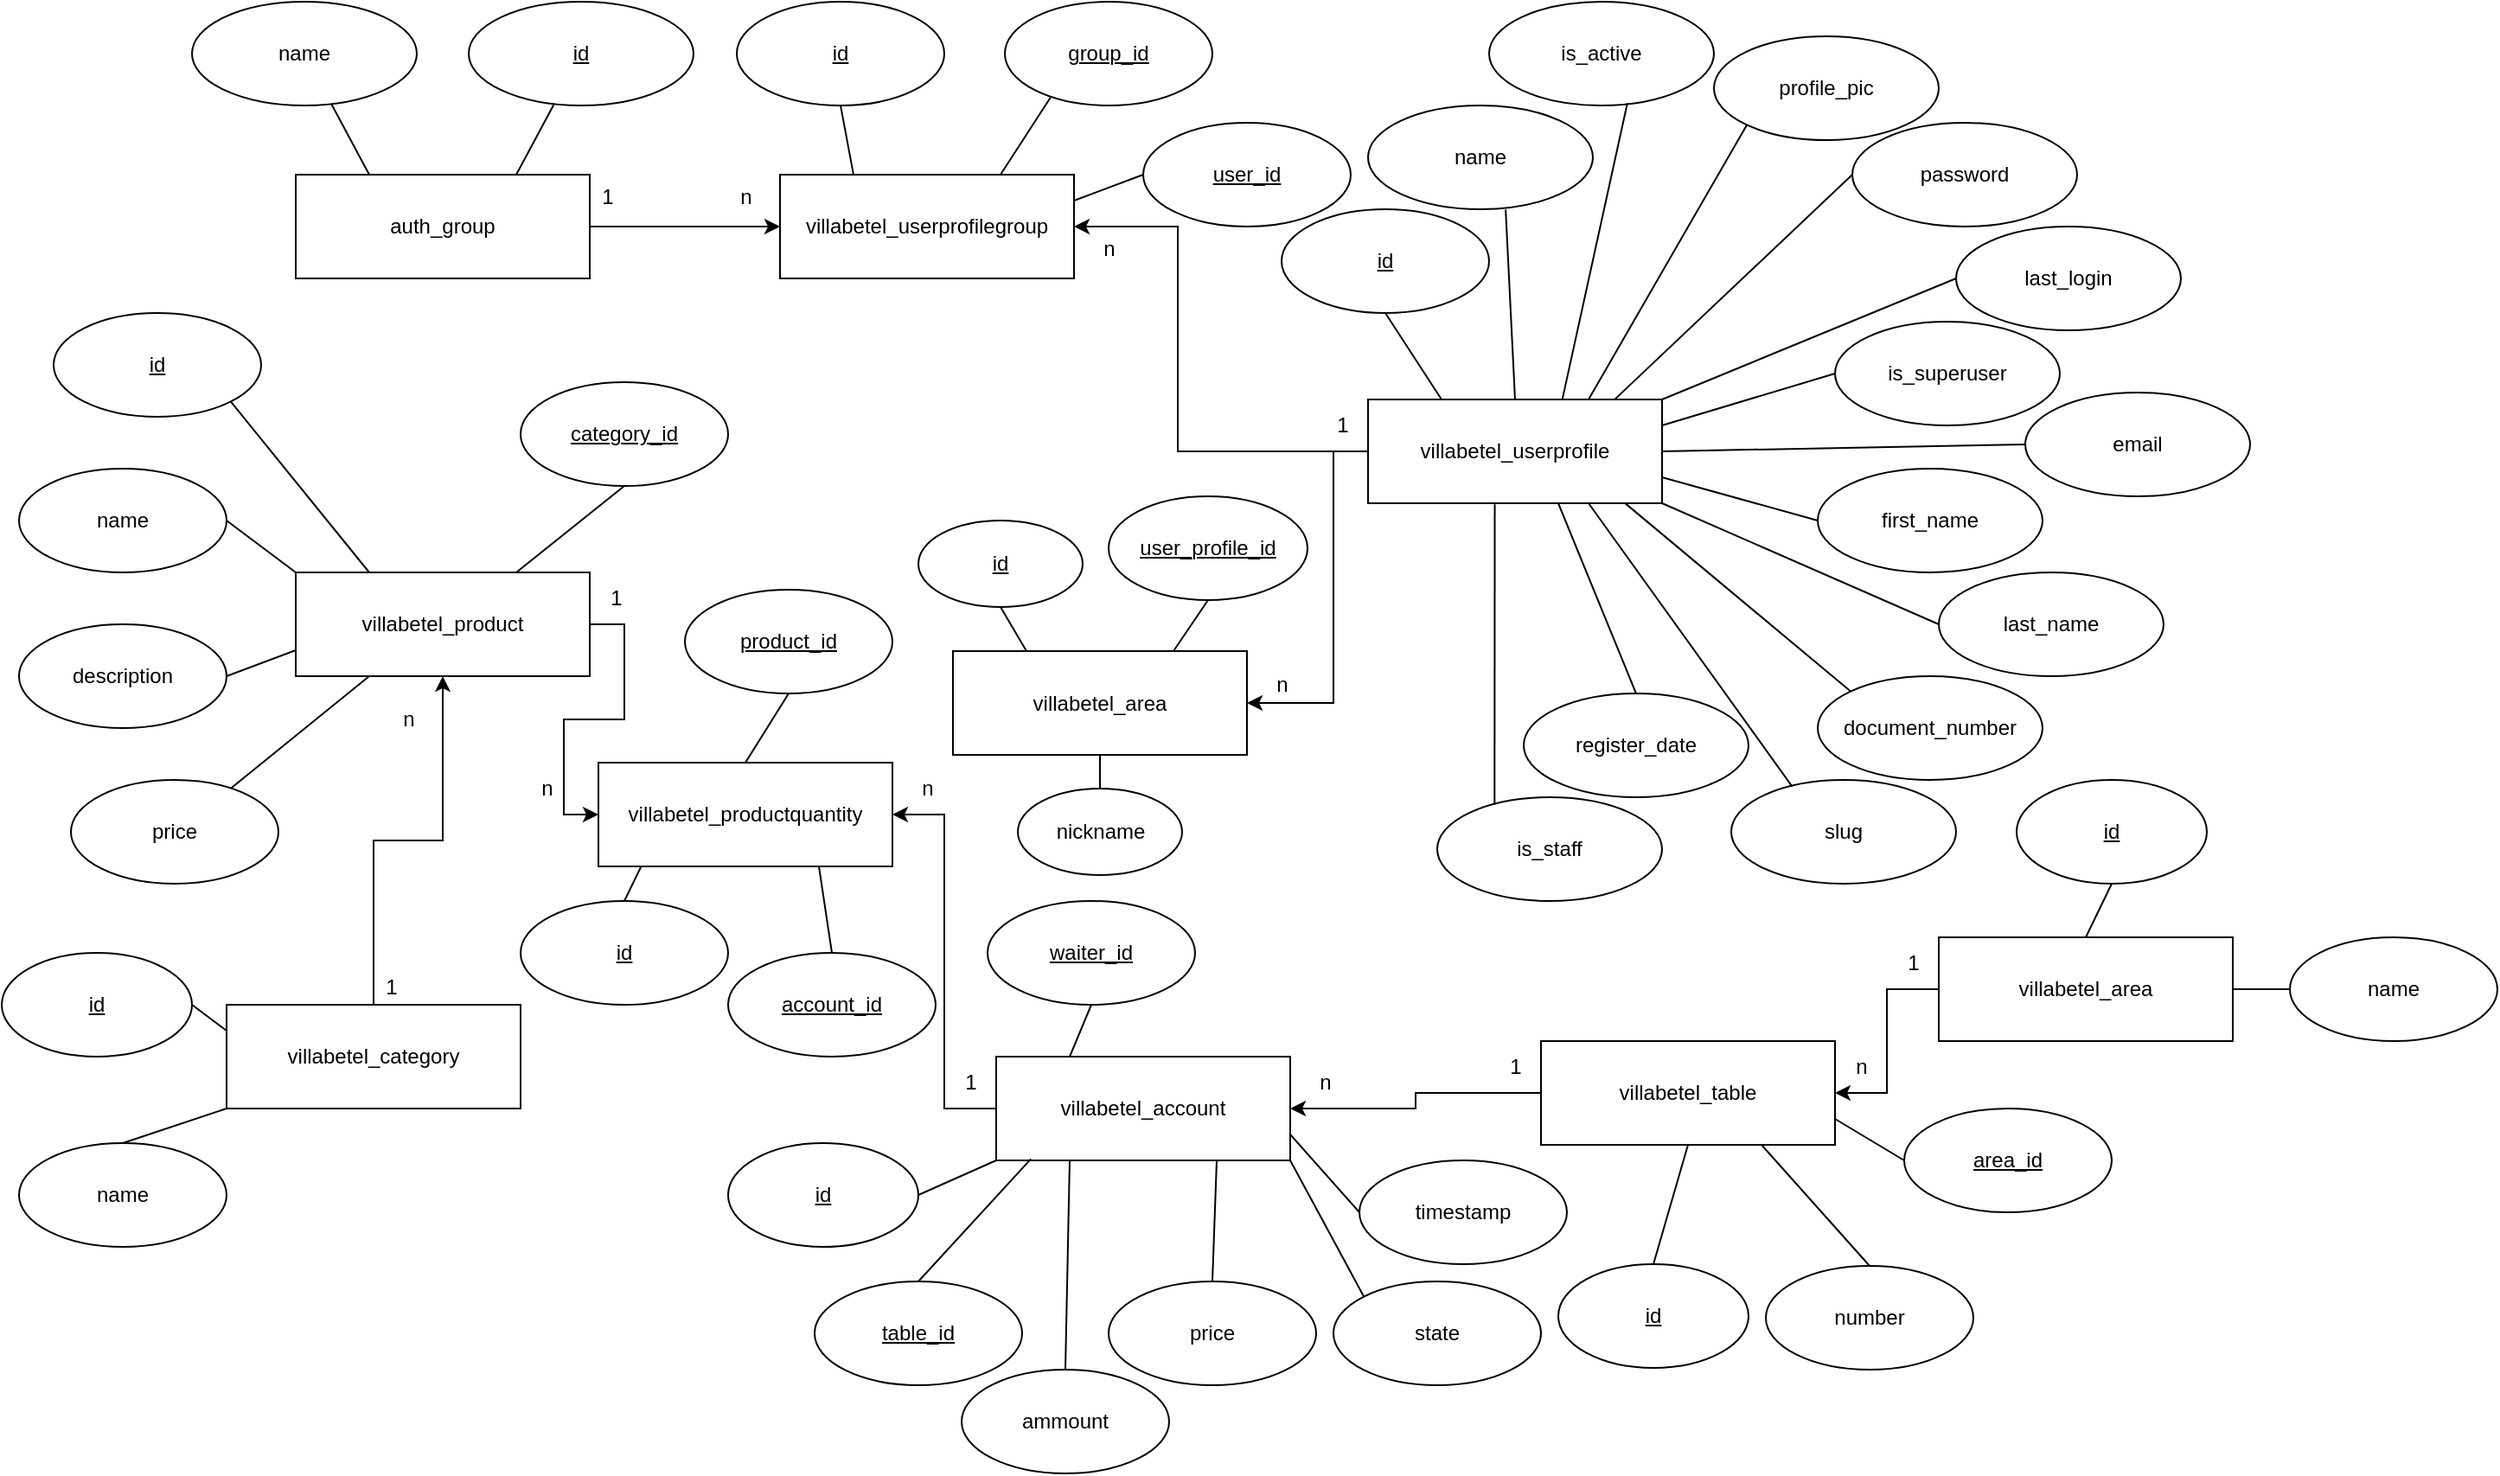 <mxfile version="21.6.8" type="device">
  <diagram id="R2lEEEUBdFMjLlhIrx00" name="Page-1">
    <mxGraphModel dx="1290" dy="669" grid="1" gridSize="10" guides="1" tooltips="1" connect="1" arrows="1" fold="1" page="1" pageScale="1" pageWidth="850" pageHeight="1100" math="0" shadow="0" extFonts="Permanent Marker^https://fonts.googleapis.com/css?family=Permanent+Marker">
      <root>
        <mxCell id="0" />
        <mxCell id="1" parent="0" />
        <mxCell id="-VH7NEpkSDz--kf-uD0C-1" value="name" style="ellipse;whiteSpace=wrap;html=1;" parent="1" vertex="1">
          <mxGeometry x="110" y="30" width="130" height="60" as="geometry" />
        </mxCell>
        <mxCell id="RcjGKaYH8sQql2n4OETO-35" style="edgeStyle=orthogonalEdgeStyle;rounded=0;orthogonalLoop=1;jettySize=auto;html=1;entryX=0;entryY=0.5;entryDx=0;entryDy=0;" edge="1" parent="1" source="-VH7NEpkSDz--kf-uD0C-2" target="-VH7NEpkSDz--kf-uD0C-22">
          <mxGeometry relative="1" as="geometry" />
        </mxCell>
        <mxCell id="-VH7NEpkSDz--kf-uD0C-2" value="auth_group" style="rounded=0;whiteSpace=wrap;html=1;" parent="1" vertex="1">
          <mxGeometry x="170" y="130" width="170" height="60" as="geometry" />
        </mxCell>
        <mxCell id="-VH7NEpkSDz--kf-uD0C-3" value="" style="endArrow=none;html=1;rounded=0;exitX=0.25;exitY=0;exitDx=0;exitDy=0;" parent="1" source="-VH7NEpkSDz--kf-uD0C-2" target="-VH7NEpkSDz--kf-uD0C-1" edge="1">
          <mxGeometry width="50" height="50" relative="1" as="geometry">
            <mxPoint x="470" y="360" as="sourcePoint" />
            <mxPoint x="520" y="310" as="targetPoint" />
          </mxGeometry>
        </mxCell>
        <mxCell id="-VH7NEpkSDz--kf-uD0C-4" value="&lt;u&gt;id&lt;/u&gt;" style="ellipse;whiteSpace=wrap;html=1;" parent="1" vertex="1">
          <mxGeometry x="270" y="30" width="130" height="60" as="geometry" />
        </mxCell>
        <mxCell id="-VH7NEpkSDz--kf-uD0C-5" value="" style="endArrow=none;html=1;rounded=0;exitX=0.75;exitY=0;exitDx=0;exitDy=0;" parent="1" source="-VH7NEpkSDz--kf-uD0C-2" target="-VH7NEpkSDz--kf-uD0C-4" edge="1">
          <mxGeometry width="50" height="50" relative="1" as="geometry">
            <mxPoint x="470" y="260" as="sourcePoint" />
            <mxPoint x="520" y="210" as="targetPoint" />
          </mxGeometry>
        </mxCell>
        <mxCell id="RcjGKaYH8sQql2n4OETO-10" style="edgeStyle=orthogonalEdgeStyle;rounded=0;orthogonalLoop=1;jettySize=auto;html=1;entryX=0;entryY=0.5;entryDx=0;entryDy=0;" edge="1" parent="1" source="-VH7NEpkSDz--kf-uD0C-7" target="-VH7NEpkSDz--kf-uD0C-27">
          <mxGeometry relative="1" as="geometry" />
        </mxCell>
        <mxCell id="-VH7NEpkSDz--kf-uD0C-7" value="villabetel_product" style="rounded=0;whiteSpace=wrap;html=1;" parent="1" vertex="1">
          <mxGeometry x="170" y="360" width="170" height="60" as="geometry" />
        </mxCell>
        <mxCell id="-VH7NEpkSDz--kf-uD0C-8" value="&lt;u&gt;id&lt;/u&gt;" style="ellipse;whiteSpace=wrap;html=1;" parent="1" vertex="1">
          <mxGeometry x="30" y="210" width="120" height="60" as="geometry" />
        </mxCell>
        <mxCell id="-VH7NEpkSDz--kf-uD0C-9" value="name" style="ellipse;whiteSpace=wrap;html=1;" parent="1" vertex="1">
          <mxGeometry x="10" y="300" width="120" height="60" as="geometry" />
        </mxCell>
        <mxCell id="-VH7NEpkSDz--kf-uD0C-10" value="description" style="ellipse;whiteSpace=wrap;html=1;" parent="1" vertex="1">
          <mxGeometry x="10" y="390" width="120" height="60" as="geometry" />
        </mxCell>
        <mxCell id="-VH7NEpkSDz--kf-uD0C-11" value="price" style="ellipse;whiteSpace=wrap;html=1;" parent="1" vertex="1">
          <mxGeometry x="40" y="480" width="120" height="60" as="geometry" />
        </mxCell>
        <mxCell id="-VH7NEpkSDz--kf-uD0C-12" value="&lt;u&gt;category_id&lt;/u&gt;" style="ellipse;whiteSpace=wrap;html=1;" parent="1" vertex="1">
          <mxGeometry x="300" y="250" width="120" height="60" as="geometry" />
        </mxCell>
        <mxCell id="-VH7NEpkSDz--kf-uD0C-15" value="" style="endArrow=none;html=1;rounded=0;exitX=0.25;exitY=0;exitDx=0;exitDy=0;entryX=1;entryY=1;entryDx=0;entryDy=0;" parent="1" source="-VH7NEpkSDz--kf-uD0C-7" target="-VH7NEpkSDz--kf-uD0C-8" edge="1">
          <mxGeometry width="50" height="50" relative="1" as="geometry">
            <mxPoint x="200" y="500" as="sourcePoint" />
            <mxPoint x="151" y="247" as="targetPoint" />
          </mxGeometry>
        </mxCell>
        <mxCell id="-VH7NEpkSDz--kf-uD0C-16" value="" style="endArrow=none;html=1;rounded=0;entryX=1;entryY=0.5;entryDx=0;entryDy=0;exitX=0;exitY=0;exitDx=0;exitDy=0;" parent="1" source="-VH7NEpkSDz--kf-uD0C-7" target="-VH7NEpkSDz--kf-uD0C-9" edge="1">
          <mxGeometry width="50" height="50" relative="1" as="geometry">
            <mxPoint x="400" y="360" as="sourcePoint" />
            <mxPoint x="450" y="310" as="targetPoint" />
          </mxGeometry>
        </mxCell>
        <mxCell id="-VH7NEpkSDz--kf-uD0C-17" value="" style="endArrow=none;html=1;rounded=0;entryX=1;entryY=0.5;entryDx=0;entryDy=0;exitX=0;exitY=0.75;exitDx=0;exitDy=0;" parent="1" source="-VH7NEpkSDz--kf-uD0C-7" target="-VH7NEpkSDz--kf-uD0C-10" edge="1">
          <mxGeometry width="50" height="50" relative="1" as="geometry">
            <mxPoint x="170" y="500" as="sourcePoint" />
            <mxPoint x="220" y="450" as="targetPoint" />
          </mxGeometry>
        </mxCell>
        <mxCell id="-VH7NEpkSDz--kf-uD0C-18" value="" style="endArrow=none;html=1;rounded=0;exitX=0.773;exitY=0.077;exitDx=0;exitDy=0;exitPerimeter=0;entryX=0.25;entryY=1;entryDx=0;entryDy=0;" parent="1" source="-VH7NEpkSDz--kf-uD0C-11" target="-VH7NEpkSDz--kf-uD0C-7" edge="1">
          <mxGeometry width="50" height="50" relative="1" as="geometry">
            <mxPoint x="400" y="360" as="sourcePoint" />
            <mxPoint x="450" y="310" as="targetPoint" />
          </mxGeometry>
        </mxCell>
        <mxCell id="-VH7NEpkSDz--kf-uD0C-19" value="" style="endArrow=none;html=1;rounded=0;entryX=0.5;entryY=1;entryDx=0;entryDy=0;exitX=0.75;exitY=0;exitDx=0;exitDy=0;" parent="1" source="-VH7NEpkSDz--kf-uD0C-7" target="-VH7NEpkSDz--kf-uD0C-12" edge="1">
          <mxGeometry width="50" height="50" relative="1" as="geometry">
            <mxPoint x="50" y="640" as="sourcePoint" />
            <mxPoint x="100" y="590" as="targetPoint" />
          </mxGeometry>
        </mxCell>
        <mxCell id="-VH7NEpkSDz--kf-uD0C-22" value="villabetel_userprofilegroup" style="rounded=0;whiteSpace=wrap;html=1;" parent="1" vertex="1">
          <mxGeometry x="450" y="130" width="170" height="60" as="geometry" />
        </mxCell>
        <mxCell id="-VH7NEpkSDz--kf-uD0C-23" value="&lt;u&gt;id&lt;/u&gt;" style="ellipse;whiteSpace=wrap;html=1;" parent="1" vertex="1">
          <mxGeometry x="425" y="30" width="120" height="60" as="geometry" />
        </mxCell>
        <mxCell id="-VH7NEpkSDz--kf-uD0C-24" value="&lt;u&gt;group_id&lt;/u&gt;" style="ellipse;whiteSpace=wrap;html=1;" parent="1" vertex="1">
          <mxGeometry x="580" y="30" width="120" height="60" as="geometry" />
        </mxCell>
        <mxCell id="-VH7NEpkSDz--kf-uD0C-25" value="&lt;u&gt;user_id&lt;/u&gt;" style="ellipse;whiteSpace=wrap;html=1;" parent="1" vertex="1">
          <mxGeometry x="660" y="100" width="120" height="60" as="geometry" />
        </mxCell>
        <mxCell id="-VH7NEpkSDz--kf-uD0C-26" value="" style="endArrow=none;html=1;rounded=0;entryX=0.22;entryY=0.923;entryDx=0;entryDy=0;entryPerimeter=0;exitX=0.75;exitY=0;exitDx=0;exitDy=0;" parent="1" source="-VH7NEpkSDz--kf-uD0C-22" target="-VH7NEpkSDz--kf-uD0C-24" edge="1">
          <mxGeometry width="50" height="50" relative="1" as="geometry">
            <mxPoint x="400" y="360" as="sourcePoint" />
            <mxPoint x="450" y="310" as="targetPoint" />
          </mxGeometry>
        </mxCell>
        <mxCell id="-VH7NEpkSDz--kf-uD0C-27" value="villabetel_productquantity" style="rounded=0;whiteSpace=wrap;html=1;" parent="1" vertex="1">
          <mxGeometry x="345" y="470" width="170" height="60" as="geometry" />
        </mxCell>
        <mxCell id="-VH7NEpkSDz--kf-uD0C-28" value="&lt;u&gt;product_id&lt;/u&gt;" style="ellipse;whiteSpace=wrap;html=1;" parent="1" vertex="1">
          <mxGeometry x="395" y="370" width="120" height="60" as="geometry" />
        </mxCell>
        <mxCell id="-VH7NEpkSDz--kf-uD0C-29" value="&lt;u&gt;account_id&lt;/u&gt;" style="ellipse;whiteSpace=wrap;html=1;" parent="1" vertex="1">
          <mxGeometry x="420" y="580" width="120" height="60" as="geometry" />
        </mxCell>
        <mxCell id="-VH7NEpkSDz--kf-uD0C-30" value="" style="endArrow=none;html=1;rounded=0;exitX=0.5;exitY=0;exitDx=0;exitDy=0;entryX=0.5;entryY=1;entryDx=0;entryDy=0;" parent="1" source="-VH7NEpkSDz--kf-uD0C-27" target="-VH7NEpkSDz--kf-uD0C-28" edge="1">
          <mxGeometry width="50" height="50" relative="1" as="geometry">
            <mxPoint x="400" y="360" as="sourcePoint" />
            <mxPoint x="450" y="310" as="targetPoint" />
          </mxGeometry>
        </mxCell>
        <mxCell id="-VH7NEpkSDz--kf-uD0C-31" value="" style="endArrow=none;html=1;rounded=0;exitX=0.5;exitY=0;exitDx=0;exitDy=0;entryX=0.75;entryY=1;entryDx=0;entryDy=0;" parent="1" source="-VH7NEpkSDz--kf-uD0C-29" target="-VH7NEpkSDz--kf-uD0C-27" edge="1">
          <mxGeometry width="50" height="50" relative="1" as="geometry">
            <mxPoint x="400" y="360" as="sourcePoint" />
            <mxPoint x="450" y="310" as="targetPoint" />
          </mxGeometry>
        </mxCell>
        <mxCell id="-VH7NEpkSDz--kf-uD0C-32" value="" style="endArrow=none;html=1;rounded=0;entryX=0.5;entryY=1;entryDx=0;entryDy=0;exitX=0.25;exitY=0;exitDx=0;exitDy=0;" parent="1" source="-VH7NEpkSDz--kf-uD0C-22" target="-VH7NEpkSDz--kf-uD0C-23" edge="1">
          <mxGeometry width="50" height="50" relative="1" as="geometry">
            <mxPoint x="400" y="360" as="sourcePoint" />
            <mxPoint x="450" y="310" as="targetPoint" />
          </mxGeometry>
        </mxCell>
        <mxCell id="-VH7NEpkSDz--kf-uD0C-33" value="" style="endArrow=none;html=1;rounded=0;entryX=0;entryY=0.5;entryDx=0;entryDy=0;exitX=1;exitY=0.25;exitDx=0;exitDy=0;" parent="1" source="-VH7NEpkSDz--kf-uD0C-22" target="-VH7NEpkSDz--kf-uD0C-25" edge="1">
          <mxGeometry width="50" height="50" relative="1" as="geometry">
            <mxPoint x="400" y="360" as="sourcePoint" />
            <mxPoint x="450" y="310" as="targetPoint" />
          </mxGeometry>
        </mxCell>
        <mxCell id="-VH7NEpkSDz--kf-uD0C-34" value="&lt;u&gt;id&lt;/u&gt;" style="ellipse;whiteSpace=wrap;html=1;" parent="1" vertex="1">
          <mxGeometry x="300" y="550" width="120" height="60" as="geometry" />
        </mxCell>
        <mxCell id="-VH7NEpkSDz--kf-uD0C-35" value="" style="endArrow=none;html=1;rounded=0;exitX=0.5;exitY=0;exitDx=0;exitDy=0;entryX=0.146;entryY=0.997;entryDx=0;entryDy=0;entryPerimeter=0;" parent="1" source="-VH7NEpkSDz--kf-uD0C-34" target="-VH7NEpkSDz--kf-uD0C-27" edge="1">
          <mxGeometry width="50" height="50" relative="1" as="geometry">
            <mxPoint x="400" y="460" as="sourcePoint" />
            <mxPoint x="450" y="410" as="targetPoint" />
          </mxGeometry>
        </mxCell>
        <mxCell id="RcjGKaYH8sQql2n4OETO-36" style="edgeStyle=orthogonalEdgeStyle;rounded=0;orthogonalLoop=1;jettySize=auto;html=1;entryX=1;entryY=0.5;entryDx=0;entryDy=0;" edge="1" parent="1" source="-VH7NEpkSDz--kf-uD0C-44" target="-VH7NEpkSDz--kf-uD0C-22">
          <mxGeometry relative="1" as="geometry">
            <Array as="points">
              <mxPoint x="680" y="290" />
              <mxPoint x="680" y="160" />
            </Array>
          </mxGeometry>
        </mxCell>
        <mxCell id="RcjGKaYH8sQql2n4OETO-58" style="edgeStyle=orthogonalEdgeStyle;rounded=0;orthogonalLoop=1;jettySize=auto;html=1;entryX=1;entryY=0.5;entryDx=0;entryDy=0;" edge="1" parent="1" source="-VH7NEpkSDz--kf-uD0C-44" target="RcjGKaYH8sQql2n4OETO-51">
          <mxGeometry relative="1" as="geometry">
            <Array as="points">
              <mxPoint x="770" y="290" />
              <mxPoint x="770" y="436" />
            </Array>
          </mxGeometry>
        </mxCell>
        <mxCell id="-VH7NEpkSDz--kf-uD0C-44" value="villabetel_userprofile" style="rounded=0;whiteSpace=wrap;html=1;" parent="1" vertex="1">
          <mxGeometry x="790" y="260" width="170" height="60" as="geometry" />
        </mxCell>
        <mxCell id="-VH7NEpkSDz--kf-uD0C-45" value="&lt;u&gt;id&lt;/u&gt;" style="ellipse;whiteSpace=wrap;html=1;" parent="1" vertex="1">
          <mxGeometry x="740" y="150" width="120" height="60" as="geometry" />
        </mxCell>
        <mxCell id="-VH7NEpkSDz--kf-uD0C-46" value="name" style="ellipse;whiteSpace=wrap;html=1;" parent="1" vertex="1">
          <mxGeometry x="790" y="90" width="130" height="60" as="geometry" />
        </mxCell>
        <mxCell id="-VH7NEpkSDz--kf-uD0C-49" value="password" style="ellipse;whiteSpace=wrap;html=1;" parent="1" vertex="1">
          <mxGeometry x="1070" y="100" width="130" height="60" as="geometry" />
        </mxCell>
        <mxCell id="-VH7NEpkSDz--kf-uD0C-50" value="last_login" style="ellipse;whiteSpace=wrap;html=1;" parent="1" vertex="1">
          <mxGeometry x="1130" y="160" width="130" height="60" as="geometry" />
        </mxCell>
        <mxCell id="-VH7NEpkSDz--kf-uD0C-51" value="is_superuser" style="ellipse;whiteSpace=wrap;html=1;" parent="1" vertex="1">
          <mxGeometry x="1060" y="215" width="130" height="60" as="geometry" />
        </mxCell>
        <mxCell id="-VH7NEpkSDz--kf-uD0C-52" value="email" style="ellipse;whiteSpace=wrap;html=1;" parent="1" vertex="1">
          <mxGeometry x="1170" y="256" width="130" height="60" as="geometry" />
        </mxCell>
        <mxCell id="-VH7NEpkSDz--kf-uD0C-53" value="first_name" style="ellipse;whiteSpace=wrap;html=1;" parent="1" vertex="1">
          <mxGeometry x="1050" y="300" width="130" height="60" as="geometry" />
        </mxCell>
        <mxCell id="-VH7NEpkSDz--kf-uD0C-54" value="last_name" style="ellipse;whiteSpace=wrap;html=1;" parent="1" vertex="1">
          <mxGeometry x="1120" y="360" width="130" height="60" as="geometry" />
        </mxCell>
        <mxCell id="-VH7NEpkSDz--kf-uD0C-55" value="slug" style="ellipse;whiteSpace=wrap;html=1;" parent="1" vertex="1">
          <mxGeometry x="1000" y="480" width="130" height="60" as="geometry" />
        </mxCell>
        <mxCell id="-VH7NEpkSDz--kf-uD0C-56" value="document_number" style="ellipse;whiteSpace=wrap;html=1;" parent="1" vertex="1">
          <mxGeometry x="1050" y="420" width="130" height="60" as="geometry" />
        </mxCell>
        <mxCell id="-VH7NEpkSDz--kf-uD0C-57" value="profile_pic" style="ellipse;whiteSpace=wrap;html=1;" parent="1" vertex="1">
          <mxGeometry x="990" y="50" width="130" height="60" as="geometry" />
        </mxCell>
        <mxCell id="-VH7NEpkSDz--kf-uD0C-58" value="register_date" style="ellipse;whiteSpace=wrap;html=1;" parent="1" vertex="1">
          <mxGeometry x="880" y="430" width="130" height="60" as="geometry" />
        </mxCell>
        <mxCell id="-VH7NEpkSDz--kf-uD0C-59" value="is_staff" style="ellipse;whiteSpace=wrap;html=1;" parent="1" vertex="1">
          <mxGeometry x="830" y="490" width="130" height="60" as="geometry" />
        </mxCell>
        <mxCell id="-VH7NEpkSDz--kf-uD0C-60" value="is_active" style="ellipse;whiteSpace=wrap;html=1;" parent="1" vertex="1">
          <mxGeometry x="860" y="30" width="130" height="60" as="geometry" />
        </mxCell>
        <mxCell id="-VH7NEpkSDz--kf-uD0C-61" value="" style="endArrow=none;html=1;rounded=0;exitX=0.5;exitY=1;exitDx=0;exitDy=0;entryX=0.25;entryY=0;entryDx=0;entryDy=0;" parent="1" source="-VH7NEpkSDz--kf-uD0C-45" target="-VH7NEpkSDz--kf-uD0C-44" edge="1">
          <mxGeometry width="50" height="50" relative="1" as="geometry">
            <mxPoint x="940" y="230" as="sourcePoint" />
            <mxPoint x="990" y="180" as="targetPoint" />
          </mxGeometry>
        </mxCell>
        <mxCell id="-VH7NEpkSDz--kf-uD0C-62" value="" style="endArrow=none;html=1;rounded=0;entryX=0.612;entryY=1.003;entryDx=0;entryDy=0;entryPerimeter=0;exitX=0.5;exitY=0;exitDx=0;exitDy=0;" parent="1" source="-VH7NEpkSDz--kf-uD0C-44" target="-VH7NEpkSDz--kf-uD0C-46" edge="1">
          <mxGeometry width="50" height="50" relative="1" as="geometry">
            <mxPoint x="630" y="360" as="sourcePoint" />
            <mxPoint x="680" y="310" as="targetPoint" />
          </mxGeometry>
        </mxCell>
        <mxCell id="-VH7NEpkSDz--kf-uD0C-63" value="" style="endArrow=none;html=1;rounded=0;entryX=0.615;entryY=0.977;entryDx=0;entryDy=0;entryPerimeter=0;exitX=0.661;exitY=-0.003;exitDx=0;exitDy=0;exitPerimeter=0;" parent="1" source="-VH7NEpkSDz--kf-uD0C-44" target="-VH7NEpkSDz--kf-uD0C-60" edge="1">
          <mxGeometry width="50" height="50" relative="1" as="geometry">
            <mxPoint x="630" y="360" as="sourcePoint" />
            <mxPoint x="680" y="310" as="targetPoint" />
          </mxGeometry>
        </mxCell>
        <mxCell id="-VH7NEpkSDz--kf-uD0C-64" value="" style="endArrow=none;html=1;rounded=0;entryX=0;entryY=1;entryDx=0;entryDy=0;exitX=0.75;exitY=0;exitDx=0;exitDy=0;" parent="1" source="-VH7NEpkSDz--kf-uD0C-44" target="-VH7NEpkSDz--kf-uD0C-57" edge="1">
          <mxGeometry width="50" height="50" relative="1" as="geometry">
            <mxPoint x="630" y="360" as="sourcePoint" />
            <mxPoint x="680" y="310" as="targetPoint" />
          </mxGeometry>
        </mxCell>
        <mxCell id="-VH7NEpkSDz--kf-uD0C-65" value="" style="endArrow=none;html=1;rounded=0;entryX=0;entryY=0.5;entryDx=0;entryDy=0;exitX=0.84;exitY=-0.003;exitDx=0;exitDy=0;exitPerimeter=0;" parent="1" source="-VH7NEpkSDz--kf-uD0C-44" target="-VH7NEpkSDz--kf-uD0C-49" edge="1">
          <mxGeometry width="50" height="50" relative="1" as="geometry">
            <mxPoint x="1030" y="200" as="sourcePoint" />
            <mxPoint x="1080" y="150" as="targetPoint" />
          </mxGeometry>
        </mxCell>
        <mxCell id="-VH7NEpkSDz--kf-uD0C-66" value="" style="endArrow=none;html=1;rounded=0;entryX=0;entryY=0.5;entryDx=0;entryDy=0;exitX=1;exitY=0;exitDx=0;exitDy=0;" parent="1" source="-VH7NEpkSDz--kf-uD0C-44" target="-VH7NEpkSDz--kf-uD0C-50" edge="1">
          <mxGeometry width="50" height="50" relative="1" as="geometry">
            <mxPoint x="1050" y="220" as="sourcePoint" />
            <mxPoint x="1100" y="170" as="targetPoint" />
          </mxGeometry>
        </mxCell>
        <mxCell id="-VH7NEpkSDz--kf-uD0C-67" value="" style="endArrow=none;html=1;rounded=0;entryX=0;entryY=0.5;entryDx=0;entryDy=0;exitX=1;exitY=0.25;exitDx=0;exitDy=0;" parent="1" source="-VH7NEpkSDz--kf-uD0C-44" target="-VH7NEpkSDz--kf-uD0C-51" edge="1">
          <mxGeometry width="50" height="50" relative="1" as="geometry">
            <mxPoint x="890" y="390" as="sourcePoint" />
            <mxPoint x="940" y="340" as="targetPoint" />
          </mxGeometry>
        </mxCell>
        <mxCell id="-VH7NEpkSDz--kf-uD0C-68" value="" style="endArrow=none;html=1;rounded=0;entryX=0;entryY=0.5;entryDx=0;entryDy=0;exitX=1;exitY=0.5;exitDx=0;exitDy=0;" parent="1" source="-VH7NEpkSDz--kf-uD0C-44" target="-VH7NEpkSDz--kf-uD0C-52" edge="1">
          <mxGeometry width="50" height="50" relative="1" as="geometry">
            <mxPoint x="930" y="390" as="sourcePoint" />
            <mxPoint x="980" y="340" as="targetPoint" />
          </mxGeometry>
        </mxCell>
        <mxCell id="-VH7NEpkSDz--kf-uD0C-69" value="" style="endArrow=none;html=1;rounded=0;entryX=0;entryY=0.5;entryDx=0;entryDy=0;exitX=1;exitY=0.75;exitDx=0;exitDy=0;" parent="1" source="-VH7NEpkSDz--kf-uD0C-44" target="-VH7NEpkSDz--kf-uD0C-53" edge="1">
          <mxGeometry width="50" height="50" relative="1" as="geometry">
            <mxPoint x="890" y="400" as="sourcePoint" />
            <mxPoint x="940" y="350" as="targetPoint" />
          </mxGeometry>
        </mxCell>
        <mxCell id="-VH7NEpkSDz--kf-uD0C-70" value="" style="endArrow=none;html=1;rounded=0;entryX=0;entryY=0.5;entryDx=0;entryDy=0;exitX=1;exitY=1;exitDx=0;exitDy=0;" parent="1" source="-VH7NEpkSDz--kf-uD0C-44" target="-VH7NEpkSDz--kf-uD0C-54" edge="1">
          <mxGeometry width="50" height="50" relative="1" as="geometry">
            <mxPoint x="910" y="400" as="sourcePoint" />
            <mxPoint x="960" y="350" as="targetPoint" />
          </mxGeometry>
        </mxCell>
        <mxCell id="-VH7NEpkSDz--kf-uD0C-71" value="" style="endArrow=none;html=1;rounded=0;entryX=0;entryY=0;entryDx=0;entryDy=0;exitX=0.873;exitY=0.997;exitDx=0;exitDy=0;exitPerimeter=0;" parent="1" source="-VH7NEpkSDz--kf-uD0C-44" target="-VH7NEpkSDz--kf-uD0C-56" edge="1">
          <mxGeometry width="50" height="50" relative="1" as="geometry">
            <mxPoint x="840" y="400" as="sourcePoint" />
            <mxPoint x="890" y="350" as="targetPoint" />
          </mxGeometry>
        </mxCell>
        <mxCell id="-VH7NEpkSDz--kf-uD0C-72" value="" style="endArrow=none;html=1;rounded=0;entryX=0.271;entryY=0.063;entryDx=0;entryDy=0;entryPerimeter=0;exitX=0.75;exitY=1;exitDx=0;exitDy=0;" parent="1" source="-VH7NEpkSDz--kf-uD0C-44" target="-VH7NEpkSDz--kf-uD0C-55" edge="1">
          <mxGeometry width="50" height="50" relative="1" as="geometry">
            <mxPoint x="830" y="400" as="sourcePoint" />
            <mxPoint x="880" y="350" as="targetPoint" />
          </mxGeometry>
        </mxCell>
        <mxCell id="-VH7NEpkSDz--kf-uD0C-73" value="" style="endArrow=none;html=1;rounded=0;entryX=0.5;entryY=0;entryDx=0;entryDy=0;" parent="1" target="-VH7NEpkSDz--kf-uD0C-58" edge="1">
          <mxGeometry width="50" height="50" relative="1" as="geometry">
            <mxPoint x="900" y="320" as="sourcePoint" />
            <mxPoint x="830" y="380" as="targetPoint" />
          </mxGeometry>
        </mxCell>
        <mxCell id="-VH7NEpkSDz--kf-uD0C-74" value="" style="endArrow=none;html=1;rounded=0;entryX=0.255;entryY=0.07;entryDx=0;entryDy=0;entryPerimeter=0;exitX=0.431;exitY=1.01;exitDx=0;exitDy=0;exitPerimeter=0;" parent="1" source="-VH7NEpkSDz--kf-uD0C-44" target="-VH7NEpkSDz--kf-uD0C-59" edge="1">
          <mxGeometry width="50" height="50" relative="1" as="geometry">
            <mxPoint x="730" y="440" as="sourcePoint" />
            <mxPoint x="780" y="390" as="targetPoint" />
          </mxGeometry>
        </mxCell>
        <mxCell id="-VH7NEpkSDz--kf-uD0C-80" value="1" style="text;html=1;align=center;verticalAlign=middle;resizable=0;points=[];autosize=1;strokeColor=none;fillColor=none;" parent="1" vertex="1">
          <mxGeometry x="340" y="360" width="30" height="30" as="geometry" />
        </mxCell>
        <mxCell id="-VH7NEpkSDz--kf-uD0C-81" value="n" style="text;html=1;align=center;verticalAlign=middle;resizable=0;points=[];autosize=1;strokeColor=none;fillColor=none;" parent="1" vertex="1">
          <mxGeometry x="300" y="470" width="30" height="30" as="geometry" />
        </mxCell>
        <mxCell id="-VH7NEpkSDz--kf-uD0C-82" value="1" style="text;html=1;align=center;verticalAlign=middle;resizable=0;points=[];autosize=1;strokeColor=none;fillColor=none;" parent="1" vertex="1">
          <mxGeometry x="335" y="128" width="30" height="30" as="geometry" />
        </mxCell>
        <mxCell id="-VH7NEpkSDz--kf-uD0C-84" value="n" style="text;html=1;align=center;verticalAlign=middle;resizable=0;points=[];autosize=1;strokeColor=none;fillColor=none;" parent="1" vertex="1">
          <mxGeometry x="415" y="128" width="30" height="30" as="geometry" />
        </mxCell>
        <mxCell id="-VH7NEpkSDz--kf-uD0C-85" value="1" style="text;html=1;align=center;verticalAlign=middle;resizable=0;points=[];autosize=1;strokeColor=none;fillColor=none;" parent="1" vertex="1">
          <mxGeometry x="760" y="260" width="30" height="30" as="geometry" />
        </mxCell>
        <mxCell id="-VH7NEpkSDz--kf-uD0C-86" value="n" style="text;html=1;align=center;verticalAlign=middle;resizable=0;points=[];autosize=1;strokeColor=none;fillColor=none;" parent="1" vertex="1">
          <mxGeometry x="625" y="158" width="30" height="30" as="geometry" />
        </mxCell>
        <mxCell id="RcjGKaYH8sQql2n4OETO-9" style="edgeStyle=orthogonalEdgeStyle;rounded=0;orthogonalLoop=1;jettySize=auto;html=1;entryX=0.5;entryY=1;entryDx=0;entryDy=0;" edge="1" parent="1" source="RcjGKaYH8sQql2n4OETO-2" target="-VH7NEpkSDz--kf-uD0C-7">
          <mxGeometry relative="1" as="geometry" />
        </mxCell>
        <mxCell id="RcjGKaYH8sQql2n4OETO-2" value="villabetel_category" style="rounded=0;whiteSpace=wrap;html=1;" vertex="1" parent="1">
          <mxGeometry x="130" y="610" width="170" height="60" as="geometry" />
        </mxCell>
        <mxCell id="RcjGKaYH8sQql2n4OETO-5" value="name" style="ellipse;whiteSpace=wrap;html=1;" vertex="1" parent="1">
          <mxGeometry x="10" y="690" width="120" height="60" as="geometry" />
        </mxCell>
        <mxCell id="RcjGKaYH8sQql2n4OETO-6" value="" style="endArrow=none;html=1;rounded=0;exitX=0.5;exitY=0;exitDx=0;exitDy=0;entryX=0;entryY=1;entryDx=0;entryDy=0;" edge="1" parent="1" source="RcjGKaYH8sQql2n4OETO-5" target="RcjGKaYH8sQql2n4OETO-2">
          <mxGeometry width="50" height="50" relative="1" as="geometry">
            <mxPoint x="143" y="495" as="sourcePoint" />
            <mxPoint x="223" y="430" as="targetPoint" />
          </mxGeometry>
        </mxCell>
        <mxCell id="RcjGKaYH8sQql2n4OETO-11" value="n" style="text;html=1;align=center;verticalAlign=middle;resizable=0;points=[];autosize=1;strokeColor=none;fillColor=none;" vertex="1" parent="1">
          <mxGeometry x="220" y="430" width="30" height="30" as="geometry" />
        </mxCell>
        <mxCell id="RcjGKaYH8sQql2n4OETO-12" value="1" style="text;html=1;align=center;verticalAlign=middle;resizable=0;points=[];autosize=1;strokeColor=none;fillColor=none;" vertex="1" parent="1">
          <mxGeometry x="210" y="585" width="30" height="30" as="geometry" />
        </mxCell>
        <mxCell id="RcjGKaYH8sQql2n4OETO-13" value="&lt;u&gt;id&lt;/u&gt;" style="ellipse;whiteSpace=wrap;html=1;" vertex="1" parent="1">
          <mxGeometry y="580" width="110" height="60" as="geometry" />
        </mxCell>
        <mxCell id="RcjGKaYH8sQql2n4OETO-14" value="" style="endArrow=none;html=1;rounded=0;entryX=0;entryY=0.25;entryDx=0;entryDy=0;exitX=1;exitY=0.5;exitDx=0;exitDy=0;" edge="1" parent="1" source="RcjGKaYH8sQql2n4OETO-13" target="RcjGKaYH8sQql2n4OETO-2">
          <mxGeometry relative="1" as="geometry">
            <mxPoint x="170" y="700" as="sourcePoint" />
            <mxPoint x="330" y="700" as="targetPoint" />
          </mxGeometry>
        </mxCell>
        <mxCell id="RcjGKaYH8sQql2n4OETO-23" style="edgeStyle=orthogonalEdgeStyle;rounded=0;orthogonalLoop=1;jettySize=auto;html=1;entryX=1;entryY=0.5;entryDx=0;entryDy=0;" edge="1" parent="1" source="RcjGKaYH8sQql2n4OETO-15" target="-VH7NEpkSDz--kf-uD0C-27">
          <mxGeometry relative="1" as="geometry" />
        </mxCell>
        <mxCell id="RcjGKaYH8sQql2n4OETO-15" value="villabetel_account" style="rounded=0;whiteSpace=wrap;html=1;" vertex="1" parent="1">
          <mxGeometry x="575" y="640" width="170" height="60" as="geometry" />
        </mxCell>
        <mxCell id="RcjGKaYH8sQql2n4OETO-16" value="&lt;u&gt;waiter_id&lt;/u&gt;" style="ellipse;whiteSpace=wrap;html=1;" vertex="1" parent="1">
          <mxGeometry x="570" y="550" width="120" height="60" as="geometry" />
        </mxCell>
        <mxCell id="RcjGKaYH8sQql2n4OETO-17" value="&lt;u&gt;table_id&lt;/u&gt;" style="ellipse;whiteSpace=wrap;html=1;" vertex="1" parent="1">
          <mxGeometry x="470" y="770" width="120" height="60" as="geometry" />
        </mxCell>
        <mxCell id="RcjGKaYH8sQql2n4OETO-18" value="" style="endArrow=none;html=1;rounded=0;exitX=0.25;exitY=0;exitDx=0;exitDy=0;entryX=0.5;entryY=1;entryDx=0;entryDy=0;" edge="1" parent="1" source="RcjGKaYH8sQql2n4OETO-15" target="RcjGKaYH8sQql2n4OETO-16">
          <mxGeometry width="50" height="50" relative="1" as="geometry">
            <mxPoint x="630" y="530" as="sourcePoint" />
            <mxPoint x="680" y="480" as="targetPoint" />
          </mxGeometry>
        </mxCell>
        <mxCell id="RcjGKaYH8sQql2n4OETO-19" value="" style="endArrow=none;html=1;rounded=0;exitX=0.5;exitY=0;exitDx=0;exitDy=0;entryX=0.118;entryY=0.987;entryDx=0;entryDy=0;entryPerimeter=0;" edge="1" parent="1" source="RcjGKaYH8sQql2n4OETO-17" target="RcjGKaYH8sQql2n4OETO-15">
          <mxGeometry width="50" height="50" relative="1" as="geometry">
            <mxPoint x="630" y="530" as="sourcePoint" />
            <mxPoint x="680" y="480" as="targetPoint" />
          </mxGeometry>
        </mxCell>
        <mxCell id="RcjGKaYH8sQql2n4OETO-20" value="" style="endArrow=none;html=1;rounded=0;exitX=1;exitY=0.5;exitDx=0;exitDy=0;entryX=0;entryY=1;entryDx=0;entryDy=0;" edge="1" parent="1" target="RcjGKaYH8sQql2n4OETO-15" source="RcjGKaYH8sQql2n4OETO-26">
          <mxGeometry width="50" height="50" relative="1" as="geometry">
            <mxPoint x="590" y="720" as="sourcePoint" />
            <mxPoint x="680" y="580" as="targetPoint" />
          </mxGeometry>
        </mxCell>
        <mxCell id="RcjGKaYH8sQql2n4OETO-24" value="1" style="text;html=1;align=center;verticalAlign=middle;resizable=0;points=[];autosize=1;strokeColor=none;fillColor=none;" vertex="1" parent="1">
          <mxGeometry x="545" y="640" width="30" height="30" as="geometry" />
        </mxCell>
        <mxCell id="RcjGKaYH8sQql2n4OETO-25" value="n" style="text;html=1;align=center;verticalAlign=middle;resizable=0;points=[];autosize=1;strokeColor=none;fillColor=none;" vertex="1" parent="1">
          <mxGeometry x="520" y="470" width="30" height="30" as="geometry" />
        </mxCell>
        <mxCell id="RcjGKaYH8sQql2n4OETO-26" value="&lt;u&gt;id&lt;/u&gt;" style="ellipse;whiteSpace=wrap;html=1;" vertex="1" parent="1">
          <mxGeometry x="420" y="690" width="110" height="60" as="geometry" />
        </mxCell>
        <mxCell id="RcjGKaYH8sQql2n4OETO-27" value="ammount" style="ellipse;whiteSpace=wrap;html=1;" vertex="1" parent="1">
          <mxGeometry x="555" y="821" width="120" height="60" as="geometry" />
        </mxCell>
        <mxCell id="RcjGKaYH8sQql2n4OETO-28" value="state" style="ellipse;whiteSpace=wrap;html=1;" vertex="1" parent="1">
          <mxGeometry x="770" y="770" width="120" height="60" as="geometry" />
        </mxCell>
        <mxCell id="RcjGKaYH8sQql2n4OETO-29" value="timestamp" style="ellipse;whiteSpace=wrap;html=1;" vertex="1" parent="1">
          <mxGeometry x="785" y="700" width="120" height="60" as="geometry" />
        </mxCell>
        <mxCell id="RcjGKaYH8sQql2n4OETO-30" value="price" style="ellipse;whiteSpace=wrap;html=1;" vertex="1" parent="1">
          <mxGeometry x="640" y="770" width="120" height="60" as="geometry" />
        </mxCell>
        <mxCell id="RcjGKaYH8sQql2n4OETO-31" value="" style="endArrow=none;html=1;rounded=0;exitX=1;exitY=0.75;exitDx=0;exitDy=0;entryX=0;entryY=0.5;entryDx=0;entryDy=0;" edge="1" parent="1" source="RcjGKaYH8sQql2n4OETO-15" target="RcjGKaYH8sQql2n4OETO-29">
          <mxGeometry width="50" height="50" relative="1" as="geometry">
            <mxPoint x="540" y="780" as="sourcePoint" />
            <mxPoint x="605" y="709" as="targetPoint" />
          </mxGeometry>
        </mxCell>
        <mxCell id="RcjGKaYH8sQql2n4OETO-32" value="" style="endArrow=none;html=1;rounded=0;exitX=1;exitY=1;exitDx=0;exitDy=0;entryX=0;entryY=0;entryDx=0;entryDy=0;" edge="1" parent="1" source="RcjGKaYH8sQql2n4OETO-15" target="RcjGKaYH8sQql2n4OETO-28">
          <mxGeometry width="50" height="50" relative="1" as="geometry">
            <mxPoint x="755" y="695" as="sourcePoint" />
            <mxPoint x="795" y="740" as="targetPoint" />
          </mxGeometry>
        </mxCell>
        <mxCell id="RcjGKaYH8sQql2n4OETO-33" value="" style="endArrow=none;html=1;rounded=0;exitX=0.75;exitY=1;exitDx=0;exitDy=0;entryX=0.5;entryY=0;entryDx=0;entryDy=0;" edge="1" parent="1" source="RcjGKaYH8sQql2n4OETO-15" target="RcjGKaYH8sQql2n4OETO-30">
          <mxGeometry width="50" height="50" relative="1" as="geometry">
            <mxPoint x="755" y="710" as="sourcePoint" />
            <mxPoint x="798" y="789" as="targetPoint" />
          </mxGeometry>
        </mxCell>
        <mxCell id="RcjGKaYH8sQql2n4OETO-34" value="" style="endArrow=none;html=1;rounded=0;exitX=0.25;exitY=1;exitDx=0;exitDy=0;entryX=0.5;entryY=0;entryDx=0;entryDy=0;" edge="1" parent="1" source="RcjGKaYH8sQql2n4OETO-15" target="RcjGKaYH8sQql2n4OETO-27">
          <mxGeometry width="50" height="50" relative="1" as="geometry">
            <mxPoint x="713" y="710" as="sourcePoint" />
            <mxPoint x="710" y="780" as="targetPoint" />
          </mxGeometry>
        </mxCell>
        <mxCell id="RcjGKaYH8sQql2n4OETO-67" style="edgeStyle=orthogonalEdgeStyle;rounded=0;orthogonalLoop=1;jettySize=auto;html=1;entryX=1;entryY=0.5;entryDx=0;entryDy=0;" edge="1" parent="1" source="RcjGKaYH8sQql2n4OETO-37" target="RcjGKaYH8sQql2n4OETO-15">
          <mxGeometry relative="1" as="geometry" />
        </mxCell>
        <mxCell id="RcjGKaYH8sQql2n4OETO-37" value="villabetel_table" style="rounded=0;whiteSpace=wrap;html=1;" vertex="1" parent="1">
          <mxGeometry x="890" y="631" width="170" height="60" as="geometry" />
        </mxCell>
        <mxCell id="RcjGKaYH8sQql2n4OETO-38" value="number" style="ellipse;whiteSpace=wrap;html=1;" vertex="1" parent="1">
          <mxGeometry x="1020" y="761" width="120" height="60" as="geometry" />
        </mxCell>
        <mxCell id="RcjGKaYH8sQql2n4OETO-39" value="&lt;u&gt;area_id&lt;/u&gt;" style="ellipse;whiteSpace=wrap;html=1;" vertex="1" parent="1">
          <mxGeometry x="1100" y="670" width="120" height="60" as="geometry" />
        </mxCell>
        <mxCell id="RcjGKaYH8sQql2n4OETO-41" value="" style="endArrow=none;html=1;rounded=0;exitX=1;exitY=0.75;exitDx=0;exitDy=0;entryX=0;entryY=0.5;entryDx=0;entryDy=0;" edge="1" parent="1" source="RcjGKaYH8sQql2n4OETO-37" target="RcjGKaYH8sQql2n4OETO-39">
          <mxGeometry width="50" height="50" relative="1" as="geometry">
            <mxPoint x="855" y="771" as="sourcePoint" />
            <mxPoint x="920" y="700" as="targetPoint" />
          </mxGeometry>
        </mxCell>
        <mxCell id="RcjGKaYH8sQql2n4OETO-42" value="" style="endArrow=none;html=1;rounded=0;exitX=0.75;exitY=1;exitDx=0;exitDy=0;entryX=0.5;entryY=0;entryDx=0;entryDy=0;" edge="1" parent="1" source="RcjGKaYH8sQql2n4OETO-37" target="RcjGKaYH8sQql2n4OETO-38">
          <mxGeometry width="50" height="50" relative="1" as="geometry">
            <mxPoint x="1070" y="686" as="sourcePoint" />
            <mxPoint x="1110" y="731" as="targetPoint" />
          </mxGeometry>
        </mxCell>
        <mxCell id="RcjGKaYH8sQql2n4OETO-43" value="" style="endArrow=none;html=1;rounded=0;exitX=0.5;exitY=1;exitDx=0;exitDy=0;entryX=0.5;entryY=0;entryDx=0;entryDy=0;" edge="1" parent="1" source="RcjGKaYH8sQql2n4OETO-37" target="RcjGKaYH8sQql2n4OETO-45">
          <mxGeometry width="50" height="50" relative="1" as="geometry">
            <mxPoint x="1070" y="701" as="sourcePoint" />
            <mxPoint x="1015" y="761" as="targetPoint" />
          </mxGeometry>
        </mxCell>
        <mxCell id="RcjGKaYH8sQql2n4OETO-45" value="&lt;u&gt;id&lt;/u&gt;" style="ellipse;whiteSpace=wrap;html=1;" vertex="1" parent="1">
          <mxGeometry x="900" y="760" width="110" height="60" as="geometry" />
        </mxCell>
        <mxCell id="RcjGKaYH8sQql2n4OETO-70" style="edgeStyle=orthogonalEdgeStyle;rounded=0;orthogonalLoop=1;jettySize=auto;html=1;entryX=1;entryY=0.5;entryDx=0;entryDy=0;" edge="1" parent="1" source="RcjGKaYH8sQql2n4OETO-46" target="RcjGKaYH8sQql2n4OETO-37">
          <mxGeometry relative="1" as="geometry" />
        </mxCell>
        <mxCell id="RcjGKaYH8sQql2n4OETO-46" value="villabetel_area" style="rounded=0;whiteSpace=wrap;html=1;" vertex="1" parent="1">
          <mxGeometry x="1120" y="571" width="170" height="60" as="geometry" />
        </mxCell>
        <mxCell id="RcjGKaYH8sQql2n4OETO-47" value="name" style="ellipse;whiteSpace=wrap;html=1;" vertex="1" parent="1">
          <mxGeometry x="1323" y="571" width="120" height="60" as="geometry" />
        </mxCell>
        <mxCell id="RcjGKaYH8sQql2n4OETO-48" value="" style="endArrow=none;html=1;rounded=0;exitX=1;exitY=0.5;exitDx=0;exitDy=0;entryX=0;entryY=0.5;entryDx=0;entryDy=0;" edge="1" parent="1" source="RcjGKaYH8sQql2n4OETO-46" target="RcjGKaYH8sQql2n4OETO-47">
          <mxGeometry width="50" height="50" relative="1" as="geometry">
            <mxPoint x="1085" y="711" as="sourcePoint" />
            <mxPoint x="1150" y="640" as="targetPoint" />
          </mxGeometry>
        </mxCell>
        <mxCell id="RcjGKaYH8sQql2n4OETO-49" value="&lt;u&gt;id&lt;/u&gt;" style="ellipse;whiteSpace=wrap;html=1;" vertex="1" parent="1">
          <mxGeometry x="1165" y="480" width="110" height="60" as="geometry" />
        </mxCell>
        <mxCell id="RcjGKaYH8sQql2n4OETO-50" value="" style="endArrow=none;html=1;rounded=0;exitX=0.5;exitY=1;exitDx=0;exitDy=0;entryX=0.5;entryY=0;entryDx=0;entryDy=0;" edge="1" parent="1" source="RcjGKaYH8sQql2n4OETO-49" target="RcjGKaYH8sQql2n4OETO-46">
          <mxGeometry width="50" height="50" relative="1" as="geometry">
            <mxPoint x="985" y="701" as="sourcePoint" />
            <mxPoint x="965" y="770" as="targetPoint" />
          </mxGeometry>
        </mxCell>
        <mxCell id="RcjGKaYH8sQql2n4OETO-51" value="villabetel_area" style="rounded=0;whiteSpace=wrap;html=1;" vertex="1" parent="1">
          <mxGeometry x="550" y="405.5" width="170" height="60" as="geometry" />
        </mxCell>
        <mxCell id="RcjGKaYH8sQql2n4OETO-52" value="nickname" style="ellipse;whiteSpace=wrap;html=1;" vertex="1" parent="1">
          <mxGeometry x="587.5" y="485" width="95" height="50" as="geometry" />
        </mxCell>
        <mxCell id="RcjGKaYH8sQql2n4OETO-53" value="" style="endArrow=none;html=1;rounded=0;exitX=0.5;exitY=1;exitDx=0;exitDy=0;entryX=0.5;entryY=0;entryDx=0;entryDy=0;" edge="1" parent="1" source="RcjGKaYH8sQql2n4OETO-51" target="RcjGKaYH8sQql2n4OETO-52">
          <mxGeometry width="50" height="50" relative="1" as="geometry">
            <mxPoint x="515" y="545.5" as="sourcePoint" />
            <mxPoint x="580" y="474.5" as="targetPoint" />
          </mxGeometry>
        </mxCell>
        <mxCell id="RcjGKaYH8sQql2n4OETO-54" value="&lt;u&gt;id&lt;/u&gt;" style="ellipse;whiteSpace=wrap;html=1;" vertex="1" parent="1">
          <mxGeometry x="530" y="330" width="95" height="50" as="geometry" />
        </mxCell>
        <mxCell id="RcjGKaYH8sQql2n4OETO-55" value="" style="endArrow=none;html=1;rounded=0;exitX=0.5;exitY=1;exitDx=0;exitDy=0;entryX=0.25;entryY=0;entryDx=0;entryDy=0;" edge="1" parent="1" source="RcjGKaYH8sQql2n4OETO-54" target="RcjGKaYH8sQql2n4OETO-51">
          <mxGeometry width="50" height="50" relative="1" as="geometry">
            <mxPoint x="415" y="535.5" as="sourcePoint" />
            <mxPoint x="395" y="604.5" as="targetPoint" />
          </mxGeometry>
        </mxCell>
        <mxCell id="RcjGKaYH8sQql2n4OETO-56" value="&lt;u&gt;user_profile_id&lt;/u&gt;" style="ellipse;whiteSpace=wrap;html=1;" vertex="1" parent="1">
          <mxGeometry x="640" y="316" width="115" height="60" as="geometry" />
        </mxCell>
        <mxCell id="RcjGKaYH8sQql2n4OETO-57" value="" style="endArrow=none;html=1;rounded=0;exitX=0.5;exitY=1;exitDx=0;exitDy=0;entryX=0.75;entryY=0;entryDx=0;entryDy=0;" edge="1" parent="1" source="RcjGKaYH8sQql2n4OETO-56" target="RcjGKaYH8sQql2n4OETO-51">
          <mxGeometry width="50" height="50" relative="1" as="geometry">
            <mxPoint x="588" y="390" as="sourcePoint" />
            <mxPoint x="603" y="416" as="targetPoint" />
          </mxGeometry>
        </mxCell>
        <mxCell id="RcjGKaYH8sQql2n4OETO-59" value="n" style="text;html=1;align=center;verticalAlign=middle;resizable=0;points=[];autosize=1;strokeColor=none;fillColor=none;" vertex="1" parent="1">
          <mxGeometry x="725" y="410" width="30" height="30" as="geometry" />
        </mxCell>
        <mxCell id="RcjGKaYH8sQql2n4OETO-68" value="1" style="text;html=1;align=center;verticalAlign=middle;resizable=0;points=[];autosize=1;strokeColor=none;fillColor=none;" vertex="1" parent="1">
          <mxGeometry x="860" y="631" width="30" height="30" as="geometry" />
        </mxCell>
        <mxCell id="RcjGKaYH8sQql2n4OETO-69" value="n" style="text;html=1;align=center;verticalAlign=middle;resizable=0;points=[];autosize=1;strokeColor=none;fillColor=none;" vertex="1" parent="1">
          <mxGeometry x="750" y="640" width="30" height="30" as="geometry" />
        </mxCell>
        <mxCell id="RcjGKaYH8sQql2n4OETO-71" value="1" style="text;html=1;align=center;verticalAlign=middle;resizable=0;points=[];autosize=1;strokeColor=none;fillColor=none;" vertex="1" parent="1">
          <mxGeometry x="1090" y="571" width="30" height="30" as="geometry" />
        </mxCell>
        <mxCell id="RcjGKaYH8sQql2n4OETO-72" value="n" style="text;html=1;align=center;verticalAlign=middle;resizable=0;points=[];autosize=1;strokeColor=none;fillColor=none;" vertex="1" parent="1">
          <mxGeometry x="1060" y="631" width="30" height="30" as="geometry" />
        </mxCell>
      </root>
    </mxGraphModel>
  </diagram>
</mxfile>

